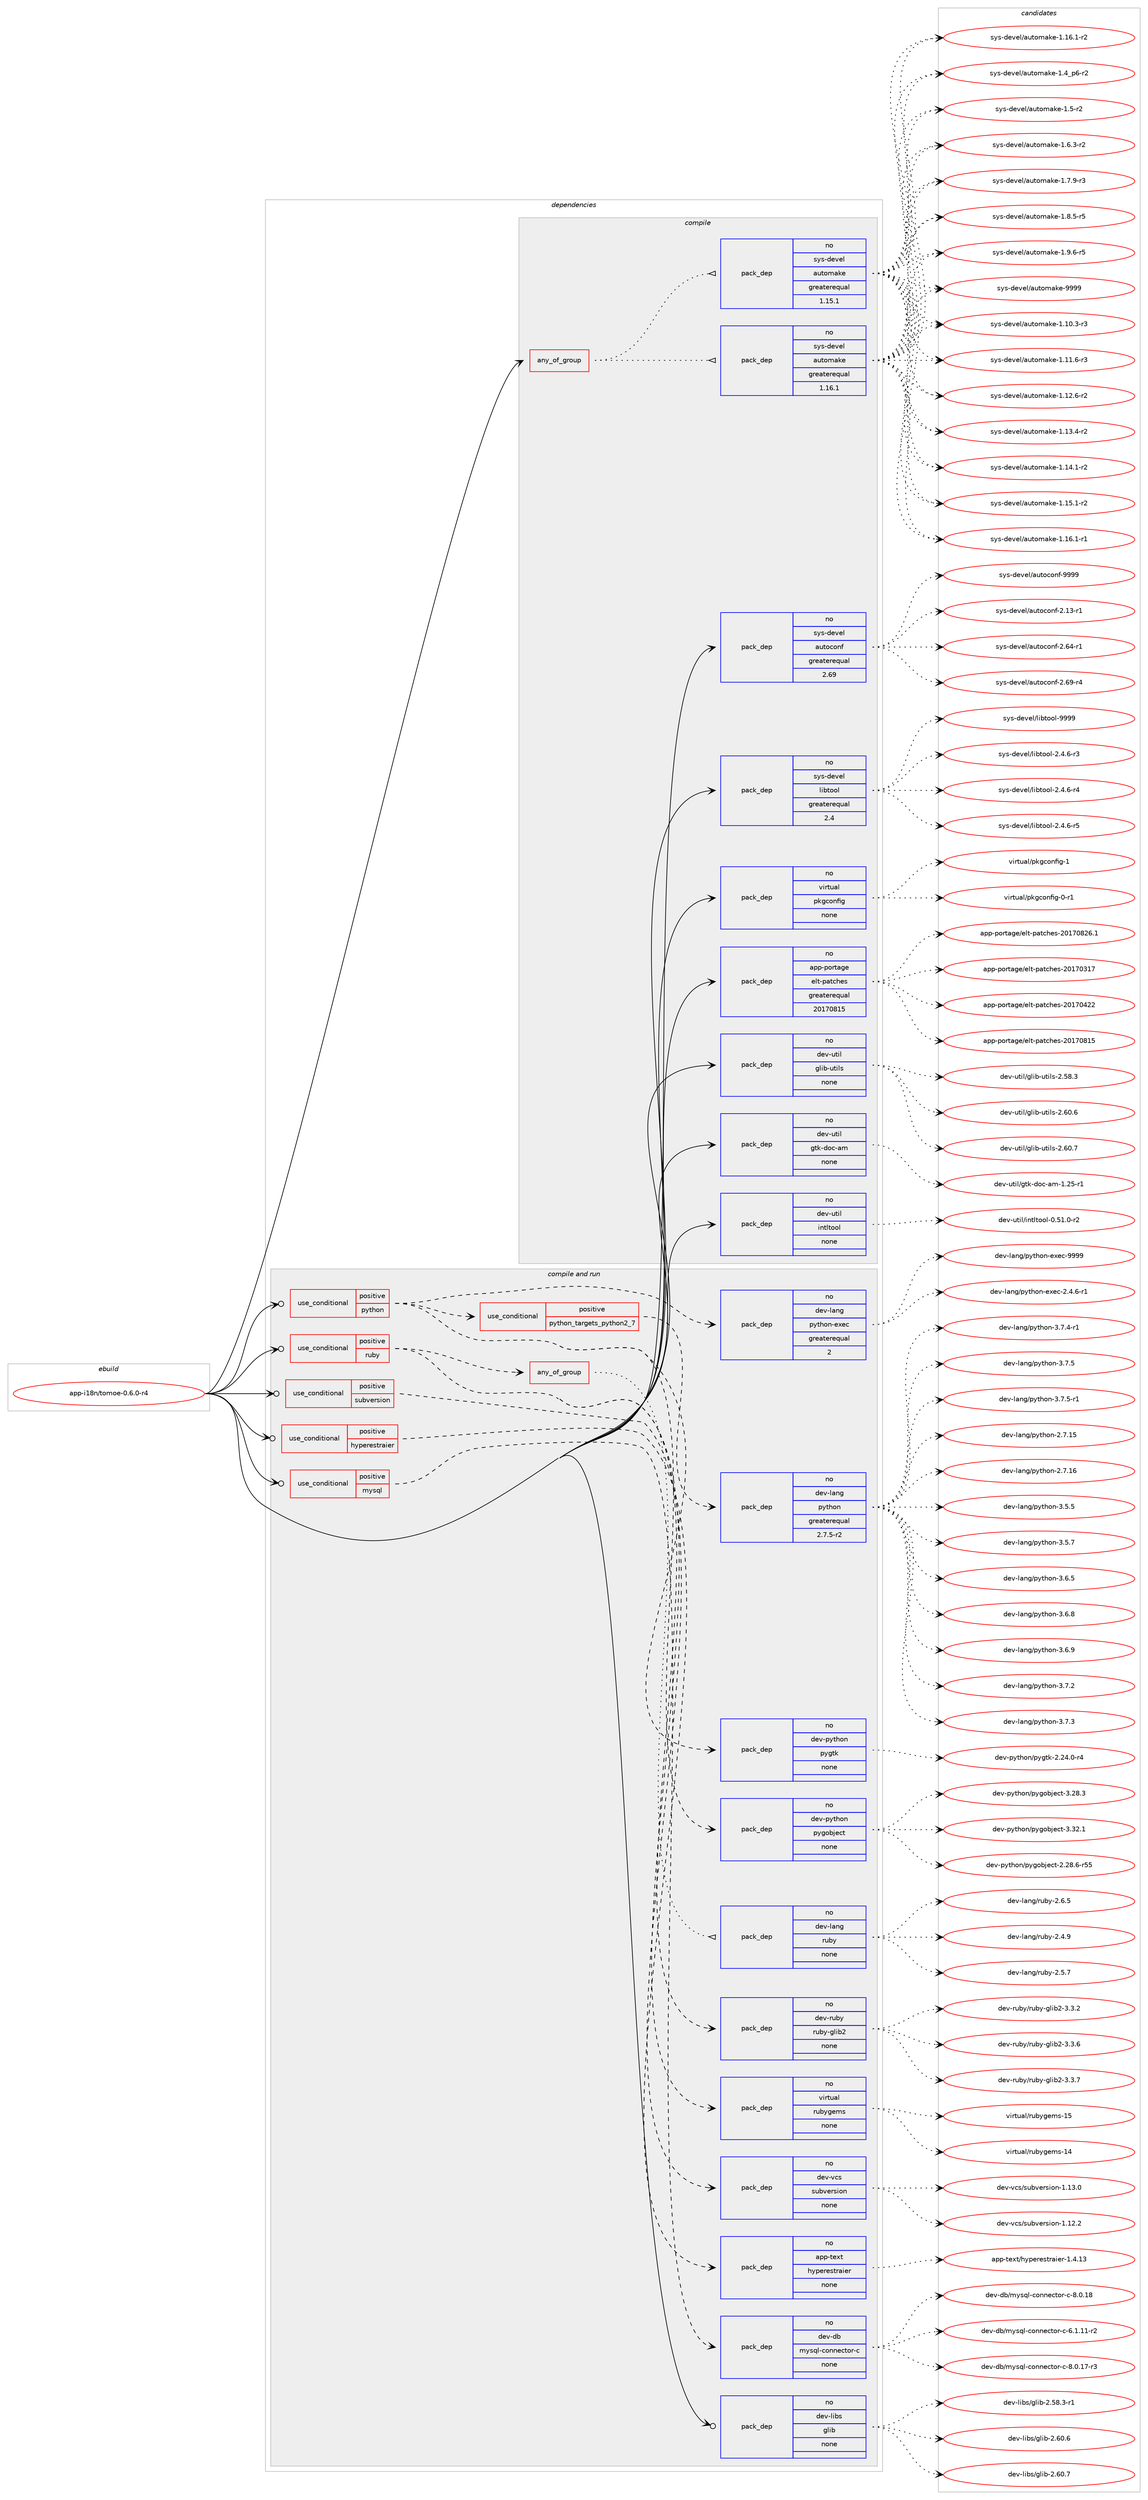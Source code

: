 digraph prolog {

# *************
# Graph options
# *************

newrank=true;
concentrate=true;
compound=true;
graph [rankdir=LR,fontname=Helvetica,fontsize=10,ranksep=1.5];#, ranksep=2.5, nodesep=0.2];
edge  [arrowhead=vee];
node  [fontname=Helvetica,fontsize=10];

# **********
# The ebuild
# **********

subgraph cluster_leftcol {
color=gray;
rank=same;
label=<<i>ebuild</i>>;
id [label="app-i18n/tomoe-0.6.0-r4", color=red, width=4, href="../app-i18n/tomoe-0.6.0-r4.svg"];
}

# ****************
# The dependencies
# ****************

subgraph cluster_midcol {
color=gray;
label=<<i>dependencies</i>>;
subgraph cluster_compile {
fillcolor="#eeeeee";
style=filled;
label=<<i>compile</i>>;
subgraph any8633 {
dependency495794 [label=<<TABLE BORDER="0" CELLBORDER="1" CELLSPACING="0" CELLPADDING="4"><TR><TD CELLPADDING="10">any_of_group</TD></TR></TABLE>>, shape=none, color=red];subgraph pack368390 {
dependency495795 [label=<<TABLE BORDER="0" CELLBORDER="1" CELLSPACING="0" CELLPADDING="4" WIDTH="220"><TR><TD ROWSPAN="6" CELLPADDING="30">pack_dep</TD></TR><TR><TD WIDTH="110">no</TD></TR><TR><TD>sys-devel</TD></TR><TR><TD>automake</TD></TR><TR><TD>greaterequal</TD></TR><TR><TD>1.16.1</TD></TR></TABLE>>, shape=none, color=blue];
}
dependency495794:e -> dependency495795:w [weight=20,style="dotted",arrowhead="oinv"];
subgraph pack368391 {
dependency495796 [label=<<TABLE BORDER="0" CELLBORDER="1" CELLSPACING="0" CELLPADDING="4" WIDTH="220"><TR><TD ROWSPAN="6" CELLPADDING="30">pack_dep</TD></TR><TR><TD WIDTH="110">no</TD></TR><TR><TD>sys-devel</TD></TR><TR><TD>automake</TD></TR><TR><TD>greaterequal</TD></TR><TR><TD>1.15.1</TD></TR></TABLE>>, shape=none, color=blue];
}
dependency495794:e -> dependency495796:w [weight=20,style="dotted",arrowhead="oinv"];
}
id:e -> dependency495794:w [weight=20,style="solid",arrowhead="vee"];
subgraph pack368392 {
dependency495797 [label=<<TABLE BORDER="0" CELLBORDER="1" CELLSPACING="0" CELLPADDING="4" WIDTH="220"><TR><TD ROWSPAN="6" CELLPADDING="30">pack_dep</TD></TR><TR><TD WIDTH="110">no</TD></TR><TR><TD>app-portage</TD></TR><TR><TD>elt-patches</TD></TR><TR><TD>greaterequal</TD></TR><TR><TD>20170815</TD></TR></TABLE>>, shape=none, color=blue];
}
id:e -> dependency495797:w [weight=20,style="solid",arrowhead="vee"];
subgraph pack368393 {
dependency495798 [label=<<TABLE BORDER="0" CELLBORDER="1" CELLSPACING="0" CELLPADDING="4" WIDTH="220"><TR><TD ROWSPAN="6" CELLPADDING="30">pack_dep</TD></TR><TR><TD WIDTH="110">no</TD></TR><TR><TD>dev-util</TD></TR><TR><TD>glib-utils</TD></TR><TR><TD>none</TD></TR><TR><TD></TD></TR></TABLE>>, shape=none, color=blue];
}
id:e -> dependency495798:w [weight=20,style="solid",arrowhead="vee"];
subgraph pack368394 {
dependency495799 [label=<<TABLE BORDER="0" CELLBORDER="1" CELLSPACING="0" CELLPADDING="4" WIDTH="220"><TR><TD ROWSPAN="6" CELLPADDING="30">pack_dep</TD></TR><TR><TD WIDTH="110">no</TD></TR><TR><TD>dev-util</TD></TR><TR><TD>gtk-doc-am</TD></TR><TR><TD>none</TD></TR><TR><TD></TD></TR></TABLE>>, shape=none, color=blue];
}
id:e -> dependency495799:w [weight=20,style="solid",arrowhead="vee"];
subgraph pack368395 {
dependency495800 [label=<<TABLE BORDER="0" CELLBORDER="1" CELLSPACING="0" CELLPADDING="4" WIDTH="220"><TR><TD ROWSPAN="6" CELLPADDING="30">pack_dep</TD></TR><TR><TD WIDTH="110">no</TD></TR><TR><TD>dev-util</TD></TR><TR><TD>intltool</TD></TR><TR><TD>none</TD></TR><TR><TD></TD></TR></TABLE>>, shape=none, color=blue];
}
id:e -> dependency495800:w [weight=20,style="solid",arrowhead="vee"];
subgraph pack368396 {
dependency495801 [label=<<TABLE BORDER="0" CELLBORDER="1" CELLSPACING="0" CELLPADDING="4" WIDTH="220"><TR><TD ROWSPAN="6" CELLPADDING="30">pack_dep</TD></TR><TR><TD WIDTH="110">no</TD></TR><TR><TD>sys-devel</TD></TR><TR><TD>autoconf</TD></TR><TR><TD>greaterequal</TD></TR><TR><TD>2.69</TD></TR></TABLE>>, shape=none, color=blue];
}
id:e -> dependency495801:w [weight=20,style="solid",arrowhead="vee"];
subgraph pack368397 {
dependency495802 [label=<<TABLE BORDER="0" CELLBORDER="1" CELLSPACING="0" CELLPADDING="4" WIDTH="220"><TR><TD ROWSPAN="6" CELLPADDING="30">pack_dep</TD></TR><TR><TD WIDTH="110">no</TD></TR><TR><TD>sys-devel</TD></TR><TR><TD>libtool</TD></TR><TR><TD>greaterequal</TD></TR><TR><TD>2.4</TD></TR></TABLE>>, shape=none, color=blue];
}
id:e -> dependency495802:w [weight=20,style="solid",arrowhead="vee"];
subgraph pack368398 {
dependency495803 [label=<<TABLE BORDER="0" CELLBORDER="1" CELLSPACING="0" CELLPADDING="4" WIDTH="220"><TR><TD ROWSPAN="6" CELLPADDING="30">pack_dep</TD></TR><TR><TD WIDTH="110">no</TD></TR><TR><TD>virtual</TD></TR><TR><TD>pkgconfig</TD></TR><TR><TD>none</TD></TR><TR><TD></TD></TR></TABLE>>, shape=none, color=blue];
}
id:e -> dependency495803:w [weight=20,style="solid",arrowhead="vee"];
}
subgraph cluster_compileandrun {
fillcolor="#eeeeee";
style=filled;
label=<<i>compile and run</i>>;
subgraph cond118456 {
dependency495804 [label=<<TABLE BORDER="0" CELLBORDER="1" CELLSPACING="0" CELLPADDING="4"><TR><TD ROWSPAN="3" CELLPADDING="10">use_conditional</TD></TR><TR><TD>positive</TD></TR><TR><TD>hyperestraier</TD></TR></TABLE>>, shape=none, color=red];
subgraph pack368399 {
dependency495805 [label=<<TABLE BORDER="0" CELLBORDER="1" CELLSPACING="0" CELLPADDING="4" WIDTH="220"><TR><TD ROWSPAN="6" CELLPADDING="30">pack_dep</TD></TR><TR><TD WIDTH="110">no</TD></TR><TR><TD>app-text</TD></TR><TR><TD>hyperestraier</TD></TR><TR><TD>none</TD></TR><TR><TD></TD></TR></TABLE>>, shape=none, color=blue];
}
dependency495804:e -> dependency495805:w [weight=20,style="dashed",arrowhead="vee"];
}
id:e -> dependency495804:w [weight=20,style="solid",arrowhead="odotvee"];
subgraph cond118457 {
dependency495806 [label=<<TABLE BORDER="0" CELLBORDER="1" CELLSPACING="0" CELLPADDING="4"><TR><TD ROWSPAN="3" CELLPADDING="10">use_conditional</TD></TR><TR><TD>positive</TD></TR><TR><TD>mysql</TD></TR></TABLE>>, shape=none, color=red];
subgraph pack368400 {
dependency495807 [label=<<TABLE BORDER="0" CELLBORDER="1" CELLSPACING="0" CELLPADDING="4" WIDTH="220"><TR><TD ROWSPAN="6" CELLPADDING="30">pack_dep</TD></TR><TR><TD WIDTH="110">no</TD></TR><TR><TD>dev-db</TD></TR><TR><TD>mysql-connector-c</TD></TR><TR><TD>none</TD></TR><TR><TD></TD></TR></TABLE>>, shape=none, color=blue];
}
dependency495806:e -> dependency495807:w [weight=20,style="dashed",arrowhead="vee"];
}
id:e -> dependency495806:w [weight=20,style="solid",arrowhead="odotvee"];
subgraph cond118458 {
dependency495808 [label=<<TABLE BORDER="0" CELLBORDER="1" CELLSPACING="0" CELLPADDING="4"><TR><TD ROWSPAN="3" CELLPADDING="10">use_conditional</TD></TR><TR><TD>positive</TD></TR><TR><TD>python</TD></TR></TABLE>>, shape=none, color=red];
subgraph cond118459 {
dependency495809 [label=<<TABLE BORDER="0" CELLBORDER="1" CELLSPACING="0" CELLPADDING="4"><TR><TD ROWSPAN="3" CELLPADDING="10">use_conditional</TD></TR><TR><TD>positive</TD></TR><TR><TD>python_targets_python2_7</TD></TR></TABLE>>, shape=none, color=red];
subgraph pack368401 {
dependency495810 [label=<<TABLE BORDER="0" CELLBORDER="1" CELLSPACING="0" CELLPADDING="4" WIDTH="220"><TR><TD ROWSPAN="6" CELLPADDING="30">pack_dep</TD></TR><TR><TD WIDTH="110">no</TD></TR><TR><TD>dev-lang</TD></TR><TR><TD>python</TD></TR><TR><TD>greaterequal</TD></TR><TR><TD>2.7.5-r2</TD></TR></TABLE>>, shape=none, color=blue];
}
dependency495809:e -> dependency495810:w [weight=20,style="dashed",arrowhead="vee"];
}
dependency495808:e -> dependency495809:w [weight=20,style="dashed",arrowhead="vee"];
subgraph pack368402 {
dependency495811 [label=<<TABLE BORDER="0" CELLBORDER="1" CELLSPACING="0" CELLPADDING="4" WIDTH="220"><TR><TD ROWSPAN="6" CELLPADDING="30">pack_dep</TD></TR><TR><TD WIDTH="110">no</TD></TR><TR><TD>dev-lang</TD></TR><TR><TD>python-exec</TD></TR><TR><TD>greaterequal</TD></TR><TR><TD>2</TD></TR></TABLE>>, shape=none, color=blue];
}
dependency495808:e -> dependency495811:w [weight=20,style="dashed",arrowhead="vee"];
subgraph pack368403 {
dependency495812 [label=<<TABLE BORDER="0" CELLBORDER="1" CELLSPACING="0" CELLPADDING="4" WIDTH="220"><TR><TD ROWSPAN="6" CELLPADDING="30">pack_dep</TD></TR><TR><TD WIDTH="110">no</TD></TR><TR><TD>dev-python</TD></TR><TR><TD>pygobject</TD></TR><TR><TD>none</TD></TR><TR><TD></TD></TR></TABLE>>, shape=none, color=blue];
}
dependency495808:e -> dependency495812:w [weight=20,style="dashed",arrowhead="vee"];
subgraph pack368404 {
dependency495813 [label=<<TABLE BORDER="0" CELLBORDER="1" CELLSPACING="0" CELLPADDING="4" WIDTH="220"><TR><TD ROWSPAN="6" CELLPADDING="30">pack_dep</TD></TR><TR><TD WIDTH="110">no</TD></TR><TR><TD>dev-python</TD></TR><TR><TD>pygtk</TD></TR><TR><TD>none</TD></TR><TR><TD></TD></TR></TABLE>>, shape=none, color=blue];
}
dependency495808:e -> dependency495813:w [weight=20,style="dashed",arrowhead="vee"];
}
id:e -> dependency495808:w [weight=20,style="solid",arrowhead="odotvee"];
subgraph cond118460 {
dependency495814 [label=<<TABLE BORDER="0" CELLBORDER="1" CELLSPACING="0" CELLPADDING="4"><TR><TD ROWSPAN="3" CELLPADDING="10">use_conditional</TD></TR><TR><TD>positive</TD></TR><TR><TD>ruby</TD></TR></TABLE>>, shape=none, color=red];
subgraph any8634 {
dependency495815 [label=<<TABLE BORDER="0" CELLBORDER="1" CELLSPACING="0" CELLPADDING="4"><TR><TD CELLPADDING="10">any_of_group</TD></TR></TABLE>>, shape=none, color=red];subgraph pack368405 {
dependency495816 [label=<<TABLE BORDER="0" CELLBORDER="1" CELLSPACING="0" CELLPADDING="4" WIDTH="220"><TR><TD ROWSPAN="6" CELLPADDING="30">pack_dep</TD></TR><TR><TD WIDTH="110">no</TD></TR><TR><TD>dev-lang</TD></TR><TR><TD>ruby</TD></TR><TR><TD>none</TD></TR><TR><TD></TD></TR></TABLE>>, shape=none, color=blue];
}
dependency495815:e -> dependency495816:w [weight=20,style="dotted",arrowhead="oinv"];
}
dependency495814:e -> dependency495815:w [weight=20,style="dashed",arrowhead="vee"];
subgraph pack368406 {
dependency495817 [label=<<TABLE BORDER="0" CELLBORDER="1" CELLSPACING="0" CELLPADDING="4" WIDTH="220"><TR><TD ROWSPAN="6" CELLPADDING="30">pack_dep</TD></TR><TR><TD WIDTH="110">no</TD></TR><TR><TD>virtual</TD></TR><TR><TD>rubygems</TD></TR><TR><TD>none</TD></TR><TR><TD></TD></TR></TABLE>>, shape=none, color=blue];
}
dependency495814:e -> dependency495817:w [weight=20,style="dashed",arrowhead="vee"];
subgraph pack368407 {
dependency495818 [label=<<TABLE BORDER="0" CELLBORDER="1" CELLSPACING="0" CELLPADDING="4" WIDTH="220"><TR><TD ROWSPAN="6" CELLPADDING="30">pack_dep</TD></TR><TR><TD WIDTH="110">no</TD></TR><TR><TD>dev-ruby</TD></TR><TR><TD>ruby-glib2</TD></TR><TR><TD>none</TD></TR><TR><TD></TD></TR></TABLE>>, shape=none, color=blue];
}
dependency495814:e -> dependency495818:w [weight=20,style="dashed",arrowhead="vee"];
}
id:e -> dependency495814:w [weight=20,style="solid",arrowhead="odotvee"];
subgraph cond118461 {
dependency495819 [label=<<TABLE BORDER="0" CELLBORDER="1" CELLSPACING="0" CELLPADDING="4"><TR><TD ROWSPAN="3" CELLPADDING="10">use_conditional</TD></TR><TR><TD>positive</TD></TR><TR><TD>subversion</TD></TR></TABLE>>, shape=none, color=red];
subgraph pack368408 {
dependency495820 [label=<<TABLE BORDER="0" CELLBORDER="1" CELLSPACING="0" CELLPADDING="4" WIDTH="220"><TR><TD ROWSPAN="6" CELLPADDING="30">pack_dep</TD></TR><TR><TD WIDTH="110">no</TD></TR><TR><TD>dev-vcs</TD></TR><TR><TD>subversion</TD></TR><TR><TD>none</TD></TR><TR><TD></TD></TR></TABLE>>, shape=none, color=blue];
}
dependency495819:e -> dependency495820:w [weight=20,style="dashed",arrowhead="vee"];
}
id:e -> dependency495819:w [weight=20,style="solid",arrowhead="odotvee"];
subgraph pack368409 {
dependency495821 [label=<<TABLE BORDER="0" CELLBORDER="1" CELLSPACING="0" CELLPADDING="4" WIDTH="220"><TR><TD ROWSPAN="6" CELLPADDING="30">pack_dep</TD></TR><TR><TD WIDTH="110">no</TD></TR><TR><TD>dev-libs</TD></TR><TR><TD>glib</TD></TR><TR><TD>none</TD></TR><TR><TD></TD></TR></TABLE>>, shape=none, color=blue];
}
id:e -> dependency495821:w [weight=20,style="solid",arrowhead="odotvee"];
}
subgraph cluster_run {
fillcolor="#eeeeee";
style=filled;
label=<<i>run</i>>;
}
}

# **************
# The candidates
# **************

subgraph cluster_choices {
rank=same;
color=gray;
label=<<i>candidates</i>>;

subgraph choice368390 {
color=black;
nodesep=1;
choice11512111545100101118101108479711711611110997107101454946494846514511451 [label="sys-devel/automake-1.10.3-r3", color=red, width=4,href="../sys-devel/automake-1.10.3-r3.svg"];
choice11512111545100101118101108479711711611110997107101454946494946544511451 [label="sys-devel/automake-1.11.6-r3", color=red, width=4,href="../sys-devel/automake-1.11.6-r3.svg"];
choice11512111545100101118101108479711711611110997107101454946495046544511450 [label="sys-devel/automake-1.12.6-r2", color=red, width=4,href="../sys-devel/automake-1.12.6-r2.svg"];
choice11512111545100101118101108479711711611110997107101454946495146524511450 [label="sys-devel/automake-1.13.4-r2", color=red, width=4,href="../sys-devel/automake-1.13.4-r2.svg"];
choice11512111545100101118101108479711711611110997107101454946495246494511450 [label="sys-devel/automake-1.14.1-r2", color=red, width=4,href="../sys-devel/automake-1.14.1-r2.svg"];
choice11512111545100101118101108479711711611110997107101454946495346494511450 [label="sys-devel/automake-1.15.1-r2", color=red, width=4,href="../sys-devel/automake-1.15.1-r2.svg"];
choice11512111545100101118101108479711711611110997107101454946495446494511449 [label="sys-devel/automake-1.16.1-r1", color=red, width=4,href="../sys-devel/automake-1.16.1-r1.svg"];
choice11512111545100101118101108479711711611110997107101454946495446494511450 [label="sys-devel/automake-1.16.1-r2", color=red, width=4,href="../sys-devel/automake-1.16.1-r2.svg"];
choice115121115451001011181011084797117116111109971071014549465295112544511450 [label="sys-devel/automake-1.4_p6-r2", color=red, width=4,href="../sys-devel/automake-1.4_p6-r2.svg"];
choice11512111545100101118101108479711711611110997107101454946534511450 [label="sys-devel/automake-1.5-r2", color=red, width=4,href="../sys-devel/automake-1.5-r2.svg"];
choice115121115451001011181011084797117116111109971071014549465446514511450 [label="sys-devel/automake-1.6.3-r2", color=red, width=4,href="../sys-devel/automake-1.6.3-r2.svg"];
choice115121115451001011181011084797117116111109971071014549465546574511451 [label="sys-devel/automake-1.7.9-r3", color=red, width=4,href="../sys-devel/automake-1.7.9-r3.svg"];
choice115121115451001011181011084797117116111109971071014549465646534511453 [label="sys-devel/automake-1.8.5-r5", color=red, width=4,href="../sys-devel/automake-1.8.5-r5.svg"];
choice115121115451001011181011084797117116111109971071014549465746544511453 [label="sys-devel/automake-1.9.6-r5", color=red, width=4,href="../sys-devel/automake-1.9.6-r5.svg"];
choice115121115451001011181011084797117116111109971071014557575757 [label="sys-devel/automake-9999", color=red, width=4,href="../sys-devel/automake-9999.svg"];
dependency495795:e -> choice11512111545100101118101108479711711611110997107101454946494846514511451:w [style=dotted,weight="100"];
dependency495795:e -> choice11512111545100101118101108479711711611110997107101454946494946544511451:w [style=dotted,weight="100"];
dependency495795:e -> choice11512111545100101118101108479711711611110997107101454946495046544511450:w [style=dotted,weight="100"];
dependency495795:e -> choice11512111545100101118101108479711711611110997107101454946495146524511450:w [style=dotted,weight="100"];
dependency495795:e -> choice11512111545100101118101108479711711611110997107101454946495246494511450:w [style=dotted,weight="100"];
dependency495795:e -> choice11512111545100101118101108479711711611110997107101454946495346494511450:w [style=dotted,weight="100"];
dependency495795:e -> choice11512111545100101118101108479711711611110997107101454946495446494511449:w [style=dotted,weight="100"];
dependency495795:e -> choice11512111545100101118101108479711711611110997107101454946495446494511450:w [style=dotted,weight="100"];
dependency495795:e -> choice115121115451001011181011084797117116111109971071014549465295112544511450:w [style=dotted,weight="100"];
dependency495795:e -> choice11512111545100101118101108479711711611110997107101454946534511450:w [style=dotted,weight="100"];
dependency495795:e -> choice115121115451001011181011084797117116111109971071014549465446514511450:w [style=dotted,weight="100"];
dependency495795:e -> choice115121115451001011181011084797117116111109971071014549465546574511451:w [style=dotted,weight="100"];
dependency495795:e -> choice115121115451001011181011084797117116111109971071014549465646534511453:w [style=dotted,weight="100"];
dependency495795:e -> choice115121115451001011181011084797117116111109971071014549465746544511453:w [style=dotted,weight="100"];
dependency495795:e -> choice115121115451001011181011084797117116111109971071014557575757:w [style=dotted,weight="100"];
}
subgraph choice368391 {
color=black;
nodesep=1;
choice11512111545100101118101108479711711611110997107101454946494846514511451 [label="sys-devel/automake-1.10.3-r3", color=red, width=4,href="../sys-devel/automake-1.10.3-r3.svg"];
choice11512111545100101118101108479711711611110997107101454946494946544511451 [label="sys-devel/automake-1.11.6-r3", color=red, width=4,href="../sys-devel/automake-1.11.6-r3.svg"];
choice11512111545100101118101108479711711611110997107101454946495046544511450 [label="sys-devel/automake-1.12.6-r2", color=red, width=4,href="../sys-devel/automake-1.12.6-r2.svg"];
choice11512111545100101118101108479711711611110997107101454946495146524511450 [label="sys-devel/automake-1.13.4-r2", color=red, width=4,href="../sys-devel/automake-1.13.4-r2.svg"];
choice11512111545100101118101108479711711611110997107101454946495246494511450 [label="sys-devel/automake-1.14.1-r2", color=red, width=4,href="../sys-devel/automake-1.14.1-r2.svg"];
choice11512111545100101118101108479711711611110997107101454946495346494511450 [label="sys-devel/automake-1.15.1-r2", color=red, width=4,href="../sys-devel/automake-1.15.1-r2.svg"];
choice11512111545100101118101108479711711611110997107101454946495446494511449 [label="sys-devel/automake-1.16.1-r1", color=red, width=4,href="../sys-devel/automake-1.16.1-r1.svg"];
choice11512111545100101118101108479711711611110997107101454946495446494511450 [label="sys-devel/automake-1.16.1-r2", color=red, width=4,href="../sys-devel/automake-1.16.1-r2.svg"];
choice115121115451001011181011084797117116111109971071014549465295112544511450 [label="sys-devel/automake-1.4_p6-r2", color=red, width=4,href="../sys-devel/automake-1.4_p6-r2.svg"];
choice11512111545100101118101108479711711611110997107101454946534511450 [label="sys-devel/automake-1.5-r2", color=red, width=4,href="../sys-devel/automake-1.5-r2.svg"];
choice115121115451001011181011084797117116111109971071014549465446514511450 [label="sys-devel/automake-1.6.3-r2", color=red, width=4,href="../sys-devel/automake-1.6.3-r2.svg"];
choice115121115451001011181011084797117116111109971071014549465546574511451 [label="sys-devel/automake-1.7.9-r3", color=red, width=4,href="../sys-devel/automake-1.7.9-r3.svg"];
choice115121115451001011181011084797117116111109971071014549465646534511453 [label="sys-devel/automake-1.8.5-r5", color=red, width=4,href="../sys-devel/automake-1.8.5-r5.svg"];
choice115121115451001011181011084797117116111109971071014549465746544511453 [label="sys-devel/automake-1.9.6-r5", color=red, width=4,href="../sys-devel/automake-1.9.6-r5.svg"];
choice115121115451001011181011084797117116111109971071014557575757 [label="sys-devel/automake-9999", color=red, width=4,href="../sys-devel/automake-9999.svg"];
dependency495796:e -> choice11512111545100101118101108479711711611110997107101454946494846514511451:w [style=dotted,weight="100"];
dependency495796:e -> choice11512111545100101118101108479711711611110997107101454946494946544511451:w [style=dotted,weight="100"];
dependency495796:e -> choice11512111545100101118101108479711711611110997107101454946495046544511450:w [style=dotted,weight="100"];
dependency495796:e -> choice11512111545100101118101108479711711611110997107101454946495146524511450:w [style=dotted,weight="100"];
dependency495796:e -> choice11512111545100101118101108479711711611110997107101454946495246494511450:w [style=dotted,weight="100"];
dependency495796:e -> choice11512111545100101118101108479711711611110997107101454946495346494511450:w [style=dotted,weight="100"];
dependency495796:e -> choice11512111545100101118101108479711711611110997107101454946495446494511449:w [style=dotted,weight="100"];
dependency495796:e -> choice11512111545100101118101108479711711611110997107101454946495446494511450:w [style=dotted,weight="100"];
dependency495796:e -> choice115121115451001011181011084797117116111109971071014549465295112544511450:w [style=dotted,weight="100"];
dependency495796:e -> choice11512111545100101118101108479711711611110997107101454946534511450:w [style=dotted,weight="100"];
dependency495796:e -> choice115121115451001011181011084797117116111109971071014549465446514511450:w [style=dotted,weight="100"];
dependency495796:e -> choice115121115451001011181011084797117116111109971071014549465546574511451:w [style=dotted,weight="100"];
dependency495796:e -> choice115121115451001011181011084797117116111109971071014549465646534511453:w [style=dotted,weight="100"];
dependency495796:e -> choice115121115451001011181011084797117116111109971071014549465746544511453:w [style=dotted,weight="100"];
dependency495796:e -> choice115121115451001011181011084797117116111109971071014557575757:w [style=dotted,weight="100"];
}
subgraph choice368392 {
color=black;
nodesep=1;
choice97112112451121111141169710310147101108116451129711699104101115455048495548514955 [label="app-portage/elt-patches-20170317", color=red, width=4,href="../app-portage/elt-patches-20170317.svg"];
choice97112112451121111141169710310147101108116451129711699104101115455048495548525050 [label="app-portage/elt-patches-20170422", color=red, width=4,href="../app-portage/elt-patches-20170422.svg"];
choice97112112451121111141169710310147101108116451129711699104101115455048495548564953 [label="app-portage/elt-patches-20170815", color=red, width=4,href="../app-portage/elt-patches-20170815.svg"];
choice971121124511211111411697103101471011081164511297116991041011154550484955485650544649 [label="app-portage/elt-patches-20170826.1", color=red, width=4,href="../app-portage/elt-patches-20170826.1.svg"];
dependency495797:e -> choice97112112451121111141169710310147101108116451129711699104101115455048495548514955:w [style=dotted,weight="100"];
dependency495797:e -> choice97112112451121111141169710310147101108116451129711699104101115455048495548525050:w [style=dotted,weight="100"];
dependency495797:e -> choice97112112451121111141169710310147101108116451129711699104101115455048495548564953:w [style=dotted,weight="100"];
dependency495797:e -> choice971121124511211111411697103101471011081164511297116991041011154550484955485650544649:w [style=dotted,weight="100"];
}
subgraph choice368393 {
color=black;
nodesep=1;
choice1001011184511711610510847103108105984511711610510811545504653564651 [label="dev-util/glib-utils-2.58.3", color=red, width=4,href="../dev-util/glib-utils-2.58.3.svg"];
choice1001011184511711610510847103108105984511711610510811545504654484654 [label="dev-util/glib-utils-2.60.6", color=red, width=4,href="../dev-util/glib-utils-2.60.6.svg"];
choice1001011184511711610510847103108105984511711610510811545504654484655 [label="dev-util/glib-utils-2.60.7", color=red, width=4,href="../dev-util/glib-utils-2.60.7.svg"];
dependency495798:e -> choice1001011184511711610510847103108105984511711610510811545504653564651:w [style=dotted,weight="100"];
dependency495798:e -> choice1001011184511711610510847103108105984511711610510811545504654484654:w [style=dotted,weight="100"];
dependency495798:e -> choice1001011184511711610510847103108105984511711610510811545504654484655:w [style=dotted,weight="100"];
}
subgraph choice368394 {
color=black;
nodesep=1;
choice10010111845117116105108471031161074510011199459710945494650534511449 [label="dev-util/gtk-doc-am-1.25-r1", color=red, width=4,href="../dev-util/gtk-doc-am-1.25-r1.svg"];
dependency495799:e -> choice10010111845117116105108471031161074510011199459710945494650534511449:w [style=dotted,weight="100"];
}
subgraph choice368395 {
color=black;
nodesep=1;
choice1001011184511711610510847105110116108116111111108454846534946484511450 [label="dev-util/intltool-0.51.0-r2", color=red, width=4,href="../dev-util/intltool-0.51.0-r2.svg"];
dependency495800:e -> choice1001011184511711610510847105110116108116111111108454846534946484511450:w [style=dotted,weight="100"];
}
subgraph choice368396 {
color=black;
nodesep=1;
choice1151211154510010111810110847971171161119911111010245504649514511449 [label="sys-devel/autoconf-2.13-r1", color=red, width=4,href="../sys-devel/autoconf-2.13-r1.svg"];
choice1151211154510010111810110847971171161119911111010245504654524511449 [label="sys-devel/autoconf-2.64-r1", color=red, width=4,href="../sys-devel/autoconf-2.64-r1.svg"];
choice1151211154510010111810110847971171161119911111010245504654574511452 [label="sys-devel/autoconf-2.69-r4", color=red, width=4,href="../sys-devel/autoconf-2.69-r4.svg"];
choice115121115451001011181011084797117116111991111101024557575757 [label="sys-devel/autoconf-9999", color=red, width=4,href="../sys-devel/autoconf-9999.svg"];
dependency495801:e -> choice1151211154510010111810110847971171161119911111010245504649514511449:w [style=dotted,weight="100"];
dependency495801:e -> choice1151211154510010111810110847971171161119911111010245504654524511449:w [style=dotted,weight="100"];
dependency495801:e -> choice1151211154510010111810110847971171161119911111010245504654574511452:w [style=dotted,weight="100"];
dependency495801:e -> choice115121115451001011181011084797117116111991111101024557575757:w [style=dotted,weight="100"];
}
subgraph choice368397 {
color=black;
nodesep=1;
choice1151211154510010111810110847108105981161111111084550465246544511451 [label="sys-devel/libtool-2.4.6-r3", color=red, width=4,href="../sys-devel/libtool-2.4.6-r3.svg"];
choice1151211154510010111810110847108105981161111111084550465246544511452 [label="sys-devel/libtool-2.4.6-r4", color=red, width=4,href="../sys-devel/libtool-2.4.6-r4.svg"];
choice1151211154510010111810110847108105981161111111084550465246544511453 [label="sys-devel/libtool-2.4.6-r5", color=red, width=4,href="../sys-devel/libtool-2.4.6-r5.svg"];
choice1151211154510010111810110847108105981161111111084557575757 [label="sys-devel/libtool-9999", color=red, width=4,href="../sys-devel/libtool-9999.svg"];
dependency495802:e -> choice1151211154510010111810110847108105981161111111084550465246544511451:w [style=dotted,weight="100"];
dependency495802:e -> choice1151211154510010111810110847108105981161111111084550465246544511452:w [style=dotted,weight="100"];
dependency495802:e -> choice1151211154510010111810110847108105981161111111084550465246544511453:w [style=dotted,weight="100"];
dependency495802:e -> choice1151211154510010111810110847108105981161111111084557575757:w [style=dotted,weight="100"];
}
subgraph choice368398 {
color=black;
nodesep=1;
choice11810511411611797108471121071039911111010210510345484511449 [label="virtual/pkgconfig-0-r1", color=red, width=4,href="../virtual/pkgconfig-0-r1.svg"];
choice1181051141161179710847112107103991111101021051034549 [label="virtual/pkgconfig-1", color=red, width=4,href="../virtual/pkgconfig-1.svg"];
dependency495803:e -> choice11810511411611797108471121071039911111010210510345484511449:w [style=dotted,weight="100"];
dependency495803:e -> choice1181051141161179710847112107103991111101021051034549:w [style=dotted,weight="100"];
}
subgraph choice368399 {
color=black;
nodesep=1;
choice9711211245116101120116471041211121011141011151161149710510111445494652464951 [label="app-text/hyperestraier-1.4.13", color=red, width=4,href="../app-text/hyperestraier-1.4.13.svg"];
dependency495805:e -> choice9711211245116101120116471041211121011141011151161149710510111445494652464951:w [style=dotted,weight="100"];
}
subgraph choice368400 {
color=black;
nodesep=1;
choice1001011184510098471091211151131084599111110110101991161111144599455446494649494511450 [label="dev-db/mysql-connector-c-6.1.11-r2", color=red, width=4,href="../dev-db/mysql-connector-c-6.1.11-r2.svg"];
choice1001011184510098471091211151131084599111110110101991161111144599455646484649554511451 [label="dev-db/mysql-connector-c-8.0.17-r3", color=red, width=4,href="../dev-db/mysql-connector-c-8.0.17-r3.svg"];
choice100101118451009847109121115113108459911111011010199116111114459945564648464956 [label="dev-db/mysql-connector-c-8.0.18", color=red, width=4,href="../dev-db/mysql-connector-c-8.0.18.svg"];
dependency495807:e -> choice1001011184510098471091211151131084599111110110101991161111144599455446494649494511450:w [style=dotted,weight="100"];
dependency495807:e -> choice1001011184510098471091211151131084599111110110101991161111144599455646484649554511451:w [style=dotted,weight="100"];
dependency495807:e -> choice100101118451009847109121115113108459911111011010199116111114459945564648464956:w [style=dotted,weight="100"];
}
subgraph choice368401 {
color=black;
nodesep=1;
choice10010111845108971101034711212111610411111045504655464953 [label="dev-lang/python-2.7.15", color=red, width=4,href="../dev-lang/python-2.7.15.svg"];
choice10010111845108971101034711212111610411111045504655464954 [label="dev-lang/python-2.7.16", color=red, width=4,href="../dev-lang/python-2.7.16.svg"];
choice100101118451089711010347112121116104111110455146534653 [label="dev-lang/python-3.5.5", color=red, width=4,href="../dev-lang/python-3.5.5.svg"];
choice100101118451089711010347112121116104111110455146534655 [label="dev-lang/python-3.5.7", color=red, width=4,href="../dev-lang/python-3.5.7.svg"];
choice100101118451089711010347112121116104111110455146544653 [label="dev-lang/python-3.6.5", color=red, width=4,href="../dev-lang/python-3.6.5.svg"];
choice100101118451089711010347112121116104111110455146544656 [label="dev-lang/python-3.6.8", color=red, width=4,href="../dev-lang/python-3.6.8.svg"];
choice100101118451089711010347112121116104111110455146544657 [label="dev-lang/python-3.6.9", color=red, width=4,href="../dev-lang/python-3.6.9.svg"];
choice100101118451089711010347112121116104111110455146554650 [label="dev-lang/python-3.7.2", color=red, width=4,href="../dev-lang/python-3.7.2.svg"];
choice100101118451089711010347112121116104111110455146554651 [label="dev-lang/python-3.7.3", color=red, width=4,href="../dev-lang/python-3.7.3.svg"];
choice1001011184510897110103471121211161041111104551465546524511449 [label="dev-lang/python-3.7.4-r1", color=red, width=4,href="../dev-lang/python-3.7.4-r1.svg"];
choice100101118451089711010347112121116104111110455146554653 [label="dev-lang/python-3.7.5", color=red, width=4,href="../dev-lang/python-3.7.5.svg"];
choice1001011184510897110103471121211161041111104551465546534511449 [label="dev-lang/python-3.7.5-r1", color=red, width=4,href="../dev-lang/python-3.7.5-r1.svg"];
dependency495810:e -> choice10010111845108971101034711212111610411111045504655464953:w [style=dotted,weight="100"];
dependency495810:e -> choice10010111845108971101034711212111610411111045504655464954:w [style=dotted,weight="100"];
dependency495810:e -> choice100101118451089711010347112121116104111110455146534653:w [style=dotted,weight="100"];
dependency495810:e -> choice100101118451089711010347112121116104111110455146534655:w [style=dotted,weight="100"];
dependency495810:e -> choice100101118451089711010347112121116104111110455146544653:w [style=dotted,weight="100"];
dependency495810:e -> choice100101118451089711010347112121116104111110455146544656:w [style=dotted,weight="100"];
dependency495810:e -> choice100101118451089711010347112121116104111110455146544657:w [style=dotted,weight="100"];
dependency495810:e -> choice100101118451089711010347112121116104111110455146554650:w [style=dotted,weight="100"];
dependency495810:e -> choice100101118451089711010347112121116104111110455146554651:w [style=dotted,weight="100"];
dependency495810:e -> choice1001011184510897110103471121211161041111104551465546524511449:w [style=dotted,weight="100"];
dependency495810:e -> choice100101118451089711010347112121116104111110455146554653:w [style=dotted,weight="100"];
dependency495810:e -> choice1001011184510897110103471121211161041111104551465546534511449:w [style=dotted,weight="100"];
}
subgraph choice368402 {
color=black;
nodesep=1;
choice10010111845108971101034711212111610411111045101120101994550465246544511449 [label="dev-lang/python-exec-2.4.6-r1", color=red, width=4,href="../dev-lang/python-exec-2.4.6-r1.svg"];
choice10010111845108971101034711212111610411111045101120101994557575757 [label="dev-lang/python-exec-9999", color=red, width=4,href="../dev-lang/python-exec-9999.svg"];
dependency495811:e -> choice10010111845108971101034711212111610411111045101120101994550465246544511449:w [style=dotted,weight="100"];
dependency495811:e -> choice10010111845108971101034711212111610411111045101120101994557575757:w [style=dotted,weight="100"];
}
subgraph choice368403 {
color=black;
nodesep=1;
choice1001011184511212111610411111047112121103111981061019911645504650564654451145353 [label="dev-python/pygobject-2.28.6-r55", color=red, width=4,href="../dev-python/pygobject-2.28.6-r55.svg"];
choice1001011184511212111610411111047112121103111981061019911645514650564651 [label="dev-python/pygobject-3.28.3", color=red, width=4,href="../dev-python/pygobject-3.28.3.svg"];
choice1001011184511212111610411111047112121103111981061019911645514651504649 [label="dev-python/pygobject-3.32.1", color=red, width=4,href="../dev-python/pygobject-3.32.1.svg"];
dependency495812:e -> choice1001011184511212111610411111047112121103111981061019911645504650564654451145353:w [style=dotted,weight="100"];
dependency495812:e -> choice1001011184511212111610411111047112121103111981061019911645514650564651:w [style=dotted,weight="100"];
dependency495812:e -> choice1001011184511212111610411111047112121103111981061019911645514651504649:w [style=dotted,weight="100"];
}
subgraph choice368404 {
color=black;
nodesep=1;
choice1001011184511212111610411111047112121103116107455046505246484511452 [label="dev-python/pygtk-2.24.0-r4", color=red, width=4,href="../dev-python/pygtk-2.24.0-r4.svg"];
dependency495813:e -> choice1001011184511212111610411111047112121103116107455046505246484511452:w [style=dotted,weight="100"];
}
subgraph choice368405 {
color=black;
nodesep=1;
choice10010111845108971101034711411798121455046524657 [label="dev-lang/ruby-2.4.9", color=red, width=4,href="../dev-lang/ruby-2.4.9.svg"];
choice10010111845108971101034711411798121455046534655 [label="dev-lang/ruby-2.5.7", color=red, width=4,href="../dev-lang/ruby-2.5.7.svg"];
choice10010111845108971101034711411798121455046544653 [label="dev-lang/ruby-2.6.5", color=red, width=4,href="../dev-lang/ruby-2.6.5.svg"];
dependency495816:e -> choice10010111845108971101034711411798121455046524657:w [style=dotted,weight="100"];
dependency495816:e -> choice10010111845108971101034711411798121455046534655:w [style=dotted,weight="100"];
dependency495816:e -> choice10010111845108971101034711411798121455046544653:w [style=dotted,weight="100"];
}
subgraph choice368406 {
color=black;
nodesep=1;
choice118105114116117971084711411798121103101109115454952 [label="virtual/rubygems-14", color=red, width=4,href="../virtual/rubygems-14.svg"];
choice118105114116117971084711411798121103101109115454953 [label="virtual/rubygems-15", color=red, width=4,href="../virtual/rubygems-15.svg"];
dependency495817:e -> choice118105114116117971084711411798121103101109115454952:w [style=dotted,weight="100"];
dependency495817:e -> choice118105114116117971084711411798121103101109115454953:w [style=dotted,weight="100"];
}
subgraph choice368407 {
color=black;
nodesep=1;
choice10010111845114117981214711411798121451031081059850455146514650 [label="dev-ruby/ruby-glib2-3.3.2", color=red, width=4,href="../dev-ruby/ruby-glib2-3.3.2.svg"];
choice10010111845114117981214711411798121451031081059850455146514654 [label="dev-ruby/ruby-glib2-3.3.6", color=red, width=4,href="../dev-ruby/ruby-glib2-3.3.6.svg"];
choice10010111845114117981214711411798121451031081059850455146514655 [label="dev-ruby/ruby-glib2-3.3.7", color=red, width=4,href="../dev-ruby/ruby-glib2-3.3.7.svg"];
dependency495818:e -> choice10010111845114117981214711411798121451031081059850455146514650:w [style=dotted,weight="100"];
dependency495818:e -> choice10010111845114117981214711411798121451031081059850455146514654:w [style=dotted,weight="100"];
dependency495818:e -> choice10010111845114117981214711411798121451031081059850455146514655:w [style=dotted,weight="100"];
}
subgraph choice368408 {
color=black;
nodesep=1;
choice1001011184511899115471151179811810111411510511111045494649504650 [label="dev-vcs/subversion-1.12.2", color=red, width=4,href="../dev-vcs/subversion-1.12.2.svg"];
choice1001011184511899115471151179811810111411510511111045494649514648 [label="dev-vcs/subversion-1.13.0", color=red, width=4,href="../dev-vcs/subversion-1.13.0.svg"];
dependency495820:e -> choice1001011184511899115471151179811810111411510511111045494649504650:w [style=dotted,weight="100"];
dependency495820:e -> choice1001011184511899115471151179811810111411510511111045494649514648:w [style=dotted,weight="100"];
}
subgraph choice368409 {
color=black;
nodesep=1;
choice10010111845108105981154710310810598455046535646514511449 [label="dev-libs/glib-2.58.3-r1", color=red, width=4,href="../dev-libs/glib-2.58.3-r1.svg"];
choice1001011184510810598115471031081059845504654484654 [label="dev-libs/glib-2.60.6", color=red, width=4,href="../dev-libs/glib-2.60.6.svg"];
choice1001011184510810598115471031081059845504654484655 [label="dev-libs/glib-2.60.7", color=red, width=4,href="../dev-libs/glib-2.60.7.svg"];
dependency495821:e -> choice10010111845108105981154710310810598455046535646514511449:w [style=dotted,weight="100"];
dependency495821:e -> choice1001011184510810598115471031081059845504654484654:w [style=dotted,weight="100"];
dependency495821:e -> choice1001011184510810598115471031081059845504654484655:w [style=dotted,weight="100"];
}
}

}
